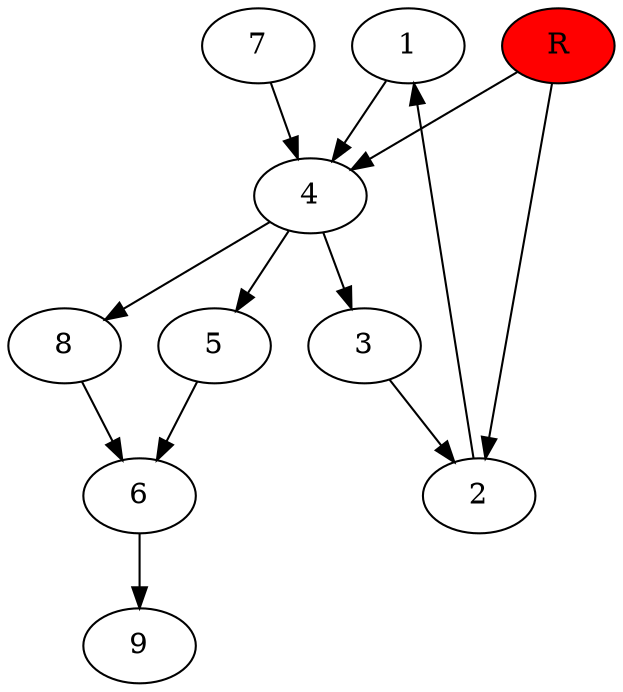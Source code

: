 digraph prb34734 {
	1
	2
	3
	4
	5
	6
	7
	8
	R [fillcolor="#ff0000" style=filled]
	1 -> 4
	2 -> 1
	3 -> 2
	4 -> 3
	4 -> 5
	4 -> 8
	5 -> 6
	6 -> 9
	7 -> 4
	8 -> 6
	R -> 2
	R -> 4
}
